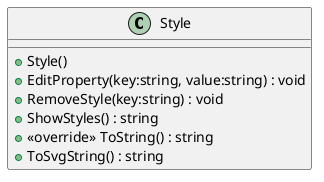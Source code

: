 @startuml
class Style {
    + Style()
    + EditProperty(key:string, value:string) : void
    + RemoveStyle(key:string) : void
    + ShowStyles() : string
    + <<override>> ToString() : string
    + ToSvgString() : string
}
@enduml
